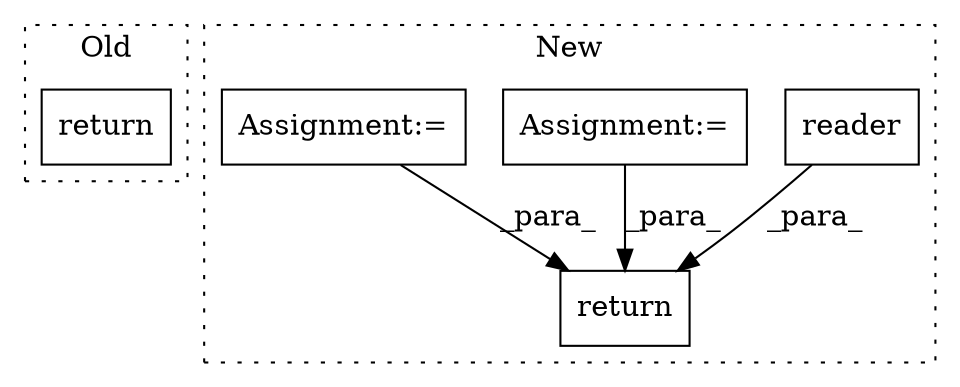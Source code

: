 digraph G {
subgraph cluster0 {
1 [label="return" a="41" s="1516" l="7" shape="box"];
label = "Old";
style="dotted";
}
subgraph cluster1 {
2 [label="reader" a="32" s="1671,1690" l="7,1" shape="box"];
3 [label="return" a="41" s="1749" l="18" shape="box"];
4 [label="Assignment:=" a="7" s="1872" l="26" shape="box"];
5 [label="Assignment:=" a="7" s="1262" l="4" shape="box"];
label = "New";
style="dotted";
}
2 -> 3 [label="_para_"];
4 -> 3 [label="_para_"];
5 -> 3 [label="_para_"];
}